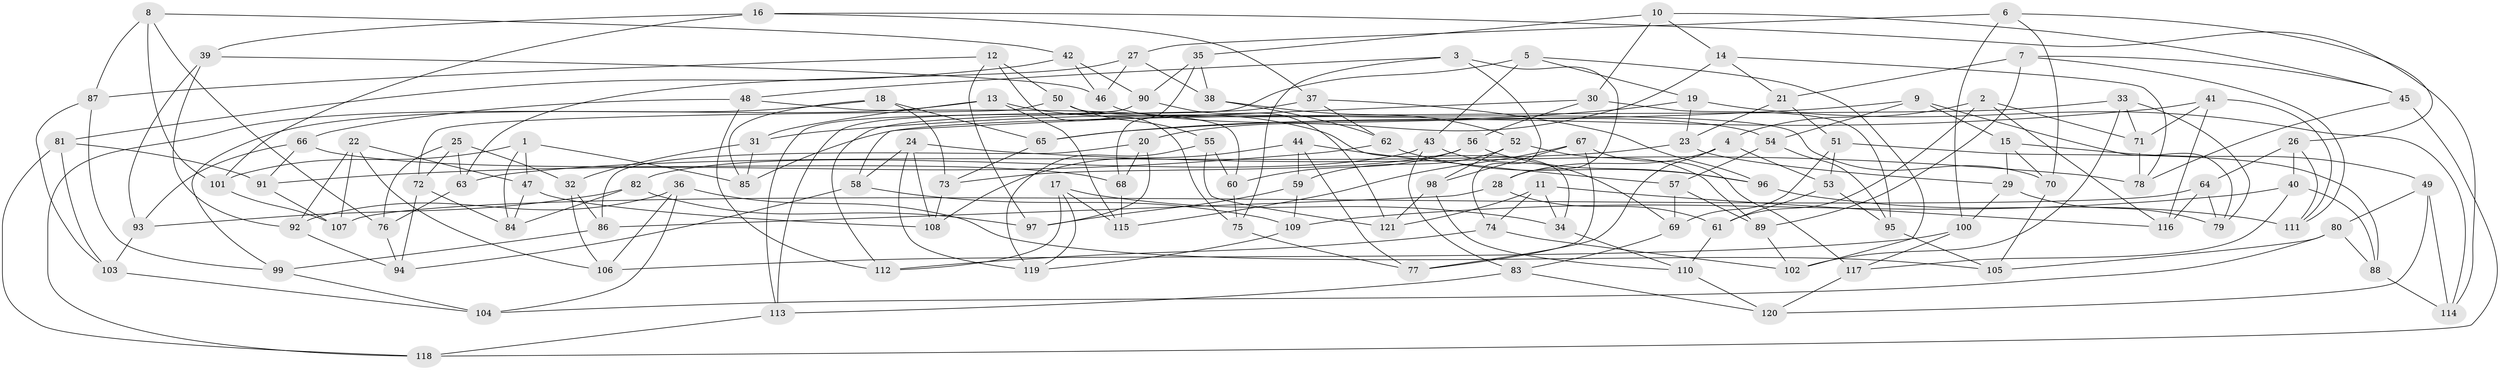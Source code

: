 // Generated by graph-tools (version 1.1) at 2025/16/03/09/25 04:16:42]
// undirected, 121 vertices, 242 edges
graph export_dot {
graph [start="1"]
  node [color=gray90,style=filled];
  1;
  2;
  3;
  4;
  5;
  6;
  7;
  8;
  9;
  10;
  11;
  12;
  13;
  14;
  15;
  16;
  17;
  18;
  19;
  20;
  21;
  22;
  23;
  24;
  25;
  26;
  27;
  28;
  29;
  30;
  31;
  32;
  33;
  34;
  35;
  36;
  37;
  38;
  39;
  40;
  41;
  42;
  43;
  44;
  45;
  46;
  47;
  48;
  49;
  50;
  51;
  52;
  53;
  54;
  55;
  56;
  57;
  58;
  59;
  60;
  61;
  62;
  63;
  64;
  65;
  66;
  67;
  68;
  69;
  70;
  71;
  72;
  73;
  74;
  75;
  76;
  77;
  78;
  79;
  80;
  81;
  82;
  83;
  84;
  85;
  86;
  87;
  88;
  89;
  90;
  91;
  92;
  93;
  94;
  95;
  96;
  97;
  98;
  99;
  100;
  101;
  102;
  103;
  104;
  105;
  106;
  107;
  108;
  109;
  110;
  111;
  112;
  113;
  114;
  115;
  116;
  117;
  118;
  119;
  120;
  121;
  1 -- 101;
  1 -- 47;
  1 -- 84;
  1 -- 85;
  2 -- 71;
  2 -- 4;
  2 -- 61;
  2 -- 116;
  3 -- 28;
  3 -- 74;
  3 -- 48;
  3 -- 75;
  4 -- 53;
  4 -- 77;
  4 -- 28;
  5 -- 19;
  5 -- 102;
  5 -- 43;
  5 -- 113;
  6 -- 100;
  6 -- 27;
  6 -- 26;
  6 -- 70;
  7 -- 21;
  7 -- 89;
  7 -- 45;
  7 -- 111;
  8 -- 42;
  8 -- 101;
  8 -- 76;
  8 -- 87;
  9 -- 31;
  9 -- 79;
  9 -- 54;
  9 -- 15;
  10 -- 14;
  10 -- 45;
  10 -- 35;
  10 -- 30;
  11 -- 74;
  11 -- 116;
  11 -- 121;
  11 -- 34;
  12 -- 97;
  12 -- 50;
  12 -- 87;
  12 -- 75;
  13 -- 31;
  13 -- 115;
  13 -- 34;
  13 -- 99;
  14 -- 21;
  14 -- 20;
  14 -- 78;
  15 -- 29;
  15 -- 70;
  15 -- 49;
  16 -- 37;
  16 -- 114;
  16 -- 39;
  16 -- 101;
  17 -- 34;
  17 -- 119;
  17 -- 112;
  17 -- 115;
  18 -- 73;
  18 -- 118;
  18 -- 65;
  18 -- 85;
  19 -- 23;
  19 -- 65;
  19 -- 114;
  20 -- 86;
  20 -- 97;
  20 -- 68;
  21 -- 23;
  21 -- 51;
  22 -- 47;
  22 -- 92;
  22 -- 106;
  22 -- 107;
  23 -- 63;
  23 -- 29;
  24 -- 119;
  24 -- 78;
  24 -- 58;
  24 -- 108;
  25 -- 76;
  25 -- 72;
  25 -- 63;
  25 -- 32;
  26 -- 40;
  26 -- 111;
  26 -- 64;
  27 -- 38;
  27 -- 63;
  27 -- 46;
  28 -- 86;
  28 -- 61;
  29 -- 100;
  29 -- 79;
  30 -- 95;
  30 -- 56;
  30 -- 58;
  31 -- 85;
  31 -- 32;
  32 -- 106;
  32 -- 86;
  33 -- 79;
  33 -- 85;
  33 -- 102;
  33 -- 71;
  34 -- 110;
  35 -- 90;
  35 -- 38;
  35 -- 68;
  36 -- 104;
  36 -- 106;
  36 -- 92;
  36 -- 105;
  37 -- 96;
  37 -- 62;
  37 -- 112;
  38 -- 62;
  38 -- 52;
  39 -- 93;
  39 -- 92;
  39 -- 46;
  40 -- 117;
  40 -- 88;
  40 -- 109;
  41 -- 65;
  41 -- 111;
  41 -- 116;
  41 -- 71;
  42 -- 90;
  42 -- 81;
  42 -- 46;
  43 -- 69;
  43 -- 83;
  43 -- 82;
  44 -- 77;
  44 -- 59;
  44 -- 108;
  44 -- 57;
  45 -- 78;
  45 -- 118;
  46 -- 54;
  47 -- 108;
  47 -- 84;
  48 -- 112;
  48 -- 66;
  48 -- 60;
  49 -- 114;
  49 -- 120;
  49 -- 80;
  50 -- 72;
  50 -- 70;
  50 -- 55;
  51 -- 53;
  51 -- 69;
  51 -- 88;
  52 -- 89;
  52 -- 59;
  52 -- 98;
  53 -- 95;
  53 -- 61;
  54 -- 95;
  54 -- 57;
  55 -- 60;
  55 -- 121;
  55 -- 119;
  56 -- 96;
  56 -- 60;
  56 -- 73;
  57 -- 69;
  57 -- 89;
  58 -- 109;
  58 -- 94;
  59 -- 97;
  59 -- 109;
  60 -- 75;
  61 -- 110;
  62 -- 96;
  62 -- 91;
  63 -- 76;
  64 -- 79;
  64 -- 116;
  64 -- 107;
  65 -- 73;
  66 -- 93;
  66 -- 68;
  66 -- 91;
  67 -- 77;
  67 -- 98;
  67 -- 115;
  67 -- 117;
  68 -- 115;
  69 -- 83;
  70 -- 105;
  71 -- 78;
  72 -- 94;
  72 -- 84;
  73 -- 108;
  74 -- 102;
  74 -- 112;
  75 -- 77;
  76 -- 94;
  80 -- 88;
  80 -- 104;
  80 -- 105;
  81 -- 118;
  81 -- 91;
  81 -- 103;
  82 -- 84;
  82 -- 97;
  82 -- 93;
  83 -- 113;
  83 -- 120;
  86 -- 99;
  87 -- 99;
  87 -- 103;
  88 -- 114;
  89 -- 102;
  90 -- 121;
  90 -- 113;
  91 -- 107;
  92 -- 94;
  93 -- 103;
  95 -- 105;
  96 -- 111;
  98 -- 110;
  98 -- 121;
  99 -- 104;
  100 -- 117;
  100 -- 106;
  101 -- 107;
  103 -- 104;
  109 -- 119;
  110 -- 120;
  113 -- 118;
  117 -- 120;
}
